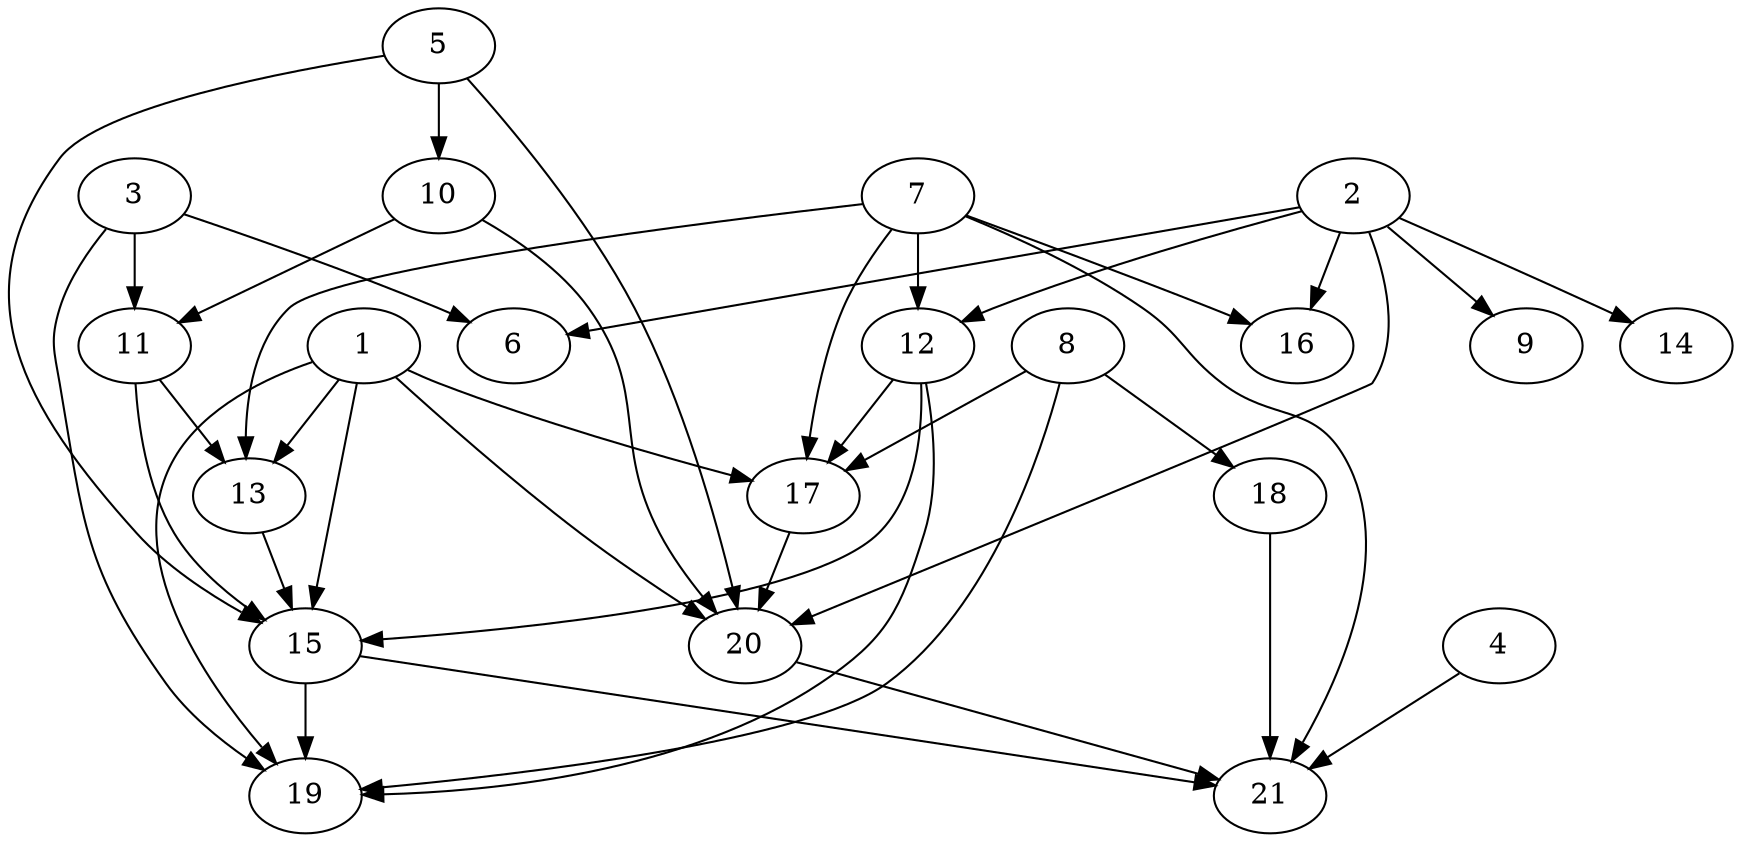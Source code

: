 digraph "core_16p_gb_Random_Nodes_21_Density_1.86_CCR_0.10_WeightType_Random_schedule.gxl" {
	1	[Weight=164];
	2	[Weight=98];
	3	[Weight=115];
	4	[Weight=33];
	5	[Weight=65];
	6	[Weight=115];
	7	[Weight=49];
	8	[Weight=147];
	9	[Weight=147];
	10	[Weight=131];
	11	[Weight=82];
	12	[Weight=82];
	13	[Weight=98];
	14	[Weight=115];
	15	[Weight=131];
	16	[Weight=65];
	17	[Weight=147];
	18	[Weight=98];
	19	[Weight=164];
	20	[Weight=82];
	21	[Weight=164];
	1 -> 13	[Weight=9];
	1 -> 15	[Weight=6];
	1 -> 17	[Weight=8];
	1 -> 19	[Weight=4];
	1 -> 20	[Weight=3];
	2 -> 6	[Weight=4];
	2 -> 9	[Weight=9];
	2 -> 12	[Weight=9];
	2 -> 14	[Weight=4];
	2 -> 16	[Weight=8];
	2 -> 20	[Weight=2];
	3 -> 6	[Weight=6];
	3 -> 11	[Weight=7];
	3 -> 19	[Weight=5];
	4 -> 21	[Weight=2];
	5 -> 10	[Weight=8];
	5 -> 15	[Weight=10];
	5 -> 20	[Weight=4];
	7 -> 12	[Weight=2];
	7 -> 13	[Weight=9];
	7 -> 16	[Weight=4];
	7 -> 17	[Weight=5];
	7 -> 21	[Weight=4];
	8 -> 17	[Weight=8];
	8 -> 18	[Weight=8];
	8 -> 19	[Weight=5];
	10 -> 11	[Weight=8];
	10 -> 20	[Weight=7];
	11 -> 13	[Weight=8];
	11 -> 15	[Weight=2];
	12 -> 15	[Weight=4];
	12 -> 17	[Weight=2];
	12 -> 19	[Weight=2];
	13 -> 15	[Weight=9];
	15 -> 19	[Weight=6];
	15 -> 21	[Weight=6];
	17 -> 20	[Weight=9];
	18 -> 21	[Weight=7];
	20 -> 21	[Weight=6];
}
